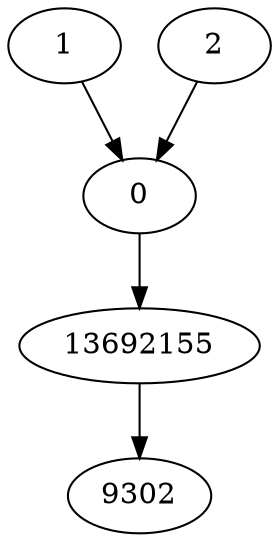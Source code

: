 // First Link Connections Between Wikipedia Articles
digraph {
	13692155 -> 9302
	0 -> 13692155
	1 -> 0
	2 -> 0
}

